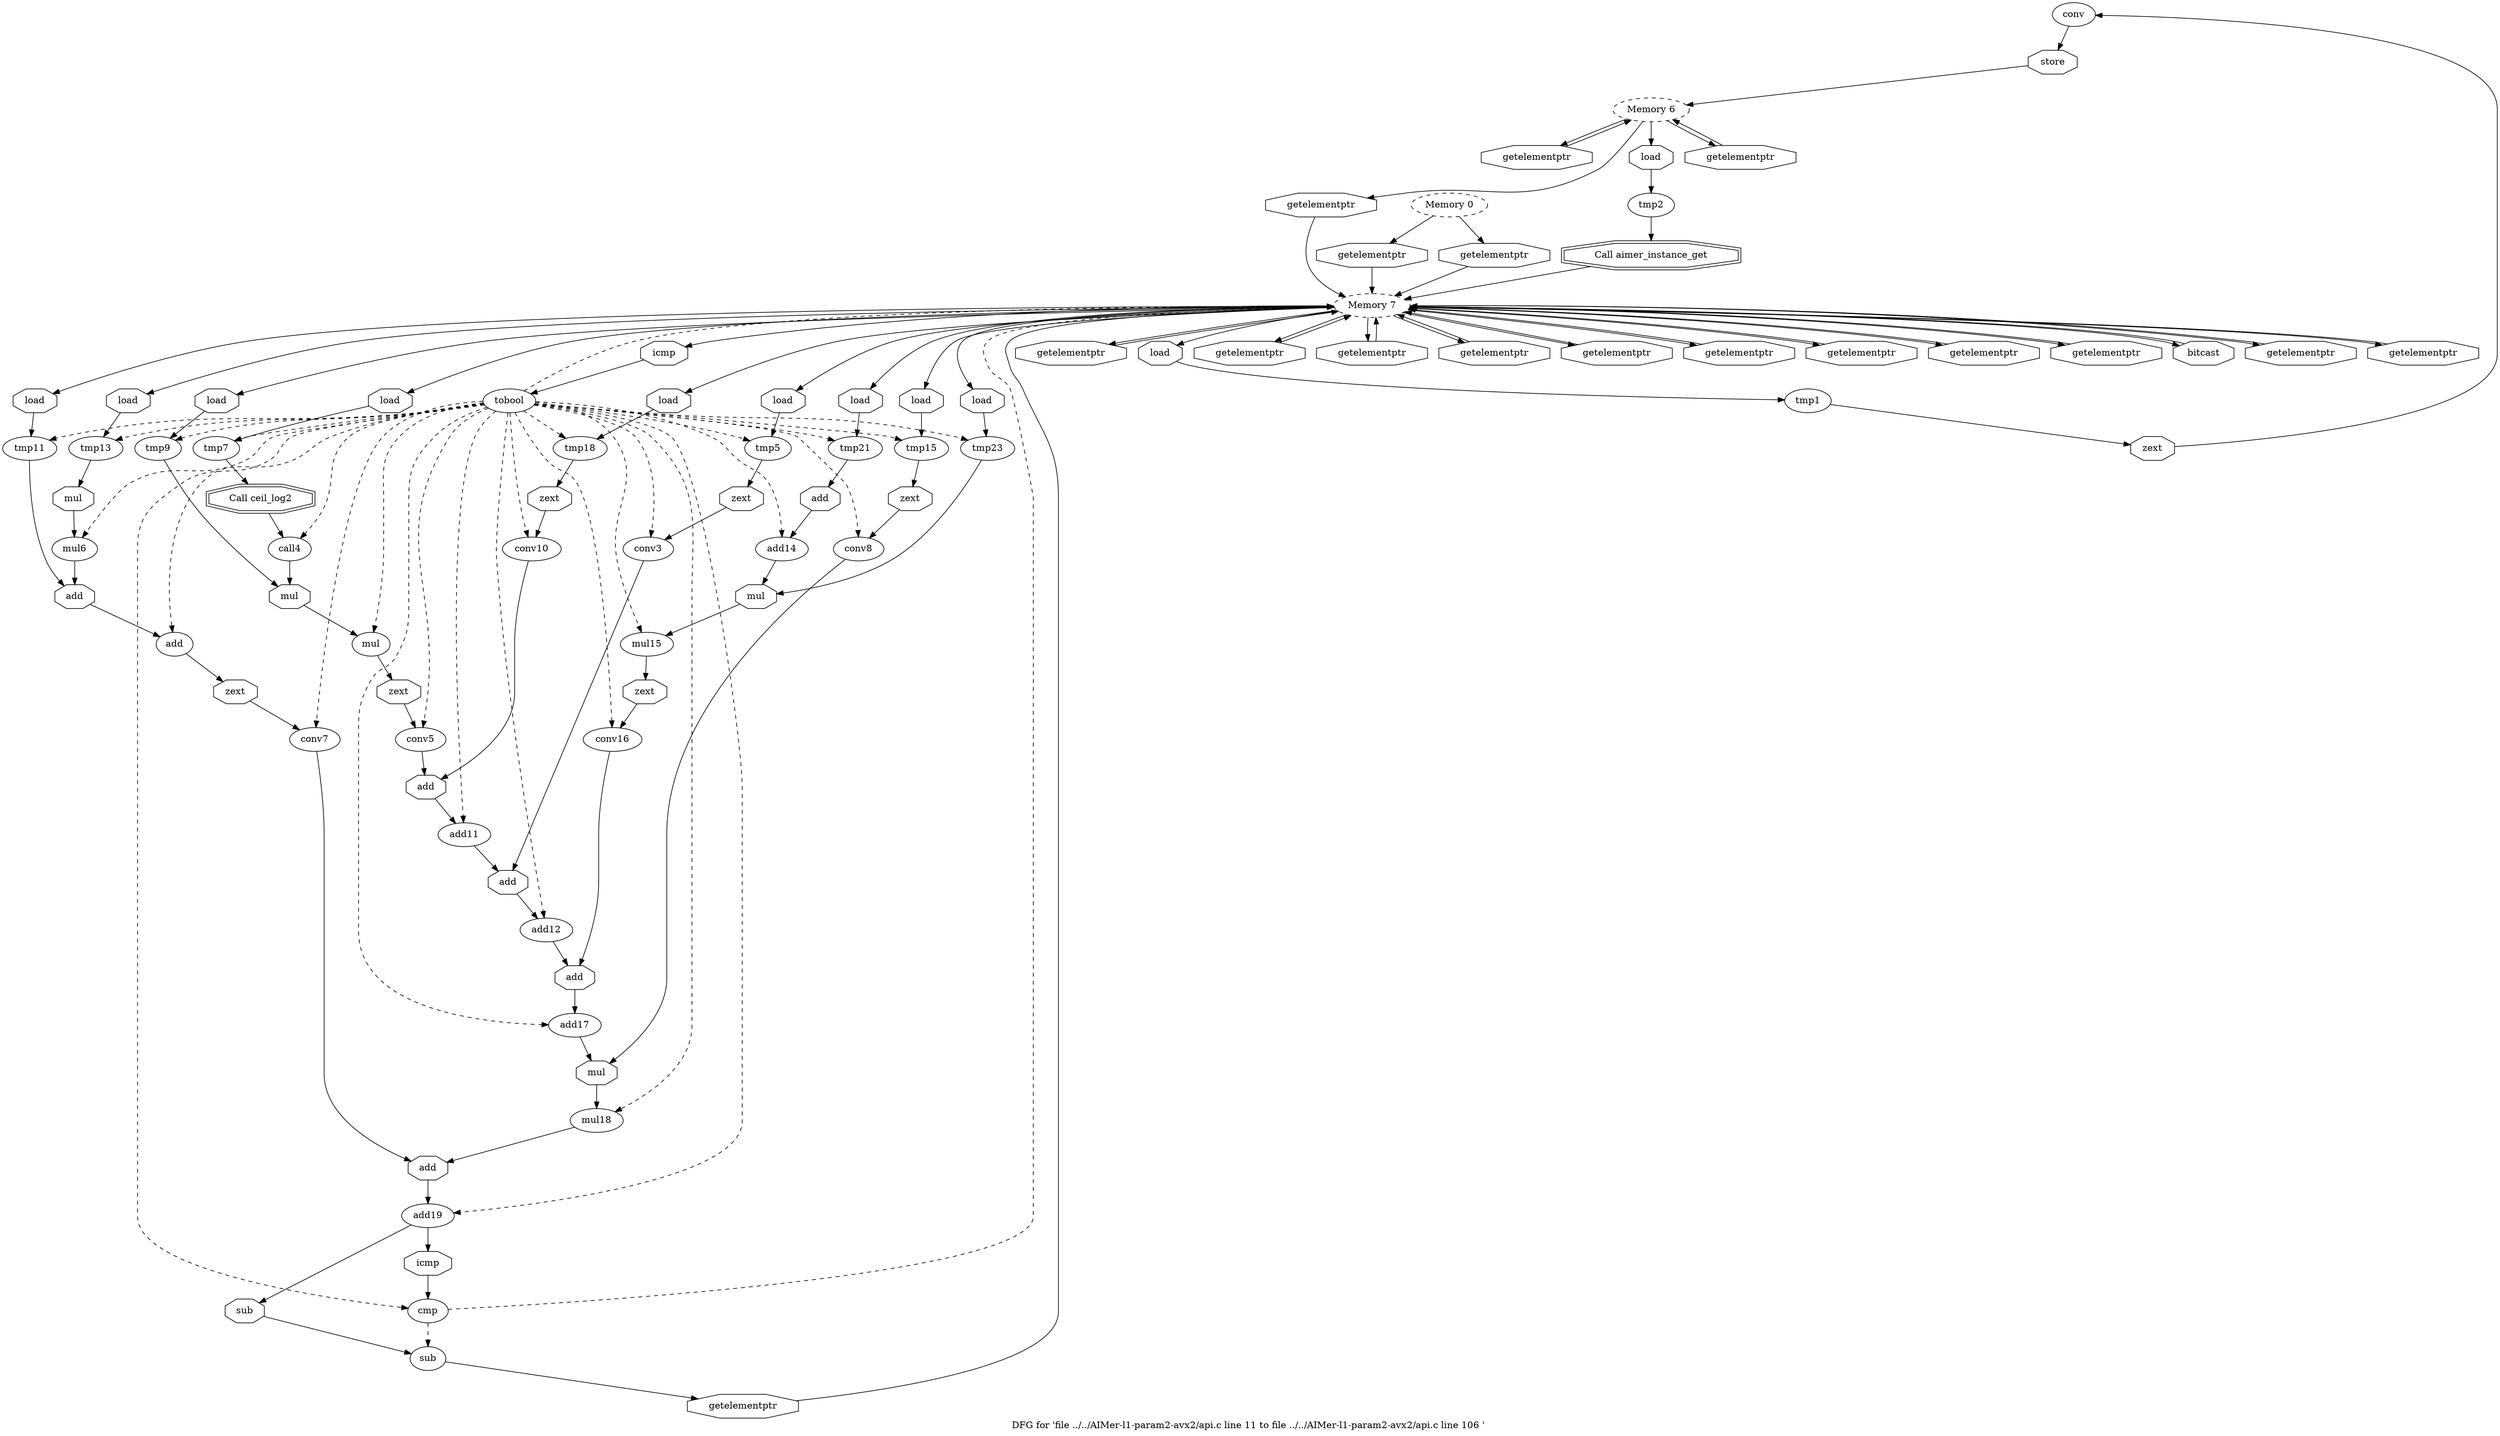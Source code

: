 digraph "DFG for 'file ../../AIMer-l1-param2-avx2/api.c line 11 to file ../../AIMer-l1-param2-avx2/api.c line 106 '  "{
label="DFG for 'file ../../AIMer-l1-param2-avx2/api.c line 11 to file ../../AIMer-l1-param2-avx2/api.c line 106 ' ";
node_665[shape=ellipse,style=solid,label="conv"]
node_668[shape=octagon,style=solid,label="store"]
"node_665"->"node_668"
node_676[shape=octagon,style=solid,label="getelementptr"]
node_661[shape=ellipse,style=dashed,label="Memory 7"]
"node_676"->"node_661"
node_677[shape=ellipse,style=solid,label="tmp5"]
node_680[shape=octagon,style=solid,label="zext"]
"node_677"->"node_680"
node_678[shape=octagon,style=solid,label="load"]
"node_678"->"node_677"
node_679[shape=ellipse,style=solid,label="conv3"]
node_718[shape=octagon,style=solid,label="add"]
"node_679"->"node_718"
"node_680"->"node_679"
node_681[shape=octagon,style=solid,label="getelementptr"]
"node_681"->"node_661"
node_682[shape=ellipse,style=solid,label="tmp7"]
node_685[shape=doubleoctagon,style=solid,label="Call ceil_log2"]
"node_682"->"node_685"
node_683[shape=octagon,style=solid,label="load"]
"node_683"->"node_682"
node_684[shape=ellipse,style=solid,label="call4"]
node_690[shape=octagon,style=solid,label="mul"]
"node_684"->"node_690"
node_664[shape=octagon,style=solid,label="load"]
node_663[shape=ellipse,style=solid,label="tmp1"]
"node_664"->"node_663"
node_666[shape=octagon,style=solid,label="zext"]
"node_663"->"node_666"
node_662[shape=octagon,style=solid,label="getelementptr"]
"node_662"->"node_661"
"node_661"->"node_676"
"node_661"->"node_678"
"node_661"->"node_681"
"node_661"->"node_683"
"node_661"->"node_664"
node_719[shape=octagon,style=solid,label="getelementptr"]
"node_661"->"node_719"
node_720[shape=octagon,style=solid,label="getelementptr"]
"node_661"->"node_720"
node_722[shape=octagon,style=solid,label="load"]
"node_661"->"node_722"
node_686[shape=octagon,style=solid,label="getelementptr"]
"node_661"->"node_686"
node_688[shape=octagon,style=solid,label="load"]
"node_661"->"node_688"
node_693[shape=octagon,style=solid,label="getelementptr"]
"node_661"->"node_693"
node_705[shape=octagon,style=solid,label="getelementptr"]
"node_661"->"node_705"
node_707[shape=octagon,style=solid,label="load"]
"node_661"->"node_707"
node_710[shape=octagon,style=solid,label="getelementptr"]
"node_661"->"node_710"
node_712[shape=octagon,style=solid,label="load"]
"node_661"->"node_712"
node_695[shape=octagon,style=solid,label="load"]
"node_661"->"node_695"
node_696[shape=octagon,style=solid,label="getelementptr"]
"node_661"->"node_696"
node_698[shape=octagon,style=solid,label="load"]
"node_661"->"node_698"
node_674[shape=octagon,style=solid,label="icmp"]
"node_661"->"node_674"
node_675[shape=octagon,style=solid,label="getelementptr"]
"node_661"->"node_675"
node_744[shape=octagon,style=solid,label="bitcast"]
"node_661"->"node_744"
node_725[shape=octagon,style=solid,label="getelementptr"]
"node_661"->"node_725"
node_727[shape=octagon,style=solid,label="load"]
"node_661"->"node_727"
node_660[shape=ellipse,style=dashed,label="Memory 6"]
node_667[shape=octagon,style=solid,label="getelementptr"]
"node_660"->"node_667"
node_669[shape=octagon,style=solid,label="getelementptr"]
"node_660"->"node_669"
node_671[shape=octagon,style=solid,label="load"]
"node_660"->"node_671"
node_743[shape=octagon,style=solid,label="getelementptr"]
"node_660"->"node_743"
node_659[shape=ellipse,style=dashed,label="Memory 0"]
"node_659"->"node_662"
node_745[shape=octagon,style=solid,label="getelementptr"]
"node_659"->"node_745"
node_713[shape=ellipse,style=solid,label="conv10"]
node_716[shape=octagon,style=solid,label="add"]
"node_713"->"node_716"
node_714[shape=octagon,style=solid,label="zext"]
"node_714"->"node_713"
node_715[shape=ellipse,style=solid,label="add11"]
"node_715"->"node_718"
"node_716"->"node_715"
node_717[shape=ellipse,style=solid,label="add12"]
node_733[shape=octagon,style=solid,label="add"]
"node_717"->"node_733"
"node_718"->"node_717"
"node_719"->"node_661"
"node_720"->"node_661"
node_721[shape=ellipse,style=solid,label="tmp21"]
node_724[shape=octagon,style=solid,label="add"]
"node_721"->"node_724"
"node_722"->"node_721"
"node_685"->"node_684"
"node_686"->"node_661"
node_687[shape=ellipse,style=solid,label="tmp9"]
"node_687"->"node_690"
"node_688"->"node_687"
node_689[shape=ellipse,style=solid,label="mul"]
node_692[shape=octagon,style=solid,label="zext"]
"node_689"->"node_692"
"node_690"->"node_689"
node_691[shape=ellipse,style=solid,label="conv5"]
"node_691"->"node_716"
"node_692"->"node_691"
"node_693"->"node_661"
node_703[shape=ellipse,style=solid,label="conv7"]
node_737[shape=octagon,style=solid,label="add"]
"node_703"->"node_737"
node_704[shape=octagon,style=solid,label="zext"]
"node_704"->"node_703"
"node_705"->"node_661"
node_706[shape=ellipse,style=solid,label="tmp15"]
node_709[shape=octagon,style=solid,label="zext"]
"node_706"->"node_709"
"node_707"->"node_706"
node_708[shape=ellipse,style=solid,label="conv8"]
node_735[shape=octagon,style=solid,label="mul"]
"node_708"->"node_735"
"node_709"->"node_708"
"node_710"->"node_661"
node_711[shape=ellipse,style=solid,label="tmp18"]
"node_711"->"node_714"
"node_712"->"node_711"
"node_666"->"node_665"
"node_667"->"node_660"
node_694[shape=ellipse,style=solid,label="tmp11"]
node_702[shape=octagon,style=solid,label="add"]
"node_694"->"node_702"
"node_695"->"node_694"
"node_696"->"node_661"
node_697[shape=ellipse,style=solid,label="tmp13"]
node_700[shape=octagon,style=solid,label="mul"]
"node_697"->"node_700"
"node_698"->"node_697"
node_699[shape=ellipse,style=solid,label="mul6"]
"node_699"->"node_702"
"node_700"->"node_699"
node_701[shape=ellipse,style=solid,label="add"]
"node_701"->"node_704"
"node_702"->"node_701"
"node_668"->"node_660"
"node_669"->"node_660"
node_670[shape=ellipse,style=solid,label="tmp2"]
node_672[shape=doubleoctagon,style=solid,label="Call aimer_instance_get"]
"node_670"->"node_672"
"node_671"->"node_670"
"node_672"->"node_661"
node_673[shape=ellipse,style=solid,label="tobool"]
"node_673"->"node_677" [style=dashed]
"node_673"->"node_679" [style=dashed]
"node_673"->"node_682" [style=dashed]
"node_673"->"node_684" [style=dashed]
"node_673"->"node_661" [style=dashed]
"node_673"->"node_713" [style=dashed]
"node_673"->"node_715" [style=dashed]
"node_673"->"node_717" [style=dashed]
"node_673"->"node_721" [style=dashed]
"node_673"->"node_687" [style=dashed]
"node_673"->"node_689" [style=dashed]
"node_673"->"node_691" [style=dashed]
"node_673"->"node_703" [style=dashed]
"node_673"->"node_706" [style=dashed]
"node_673"->"node_708" [style=dashed]
"node_673"->"node_711" [style=dashed]
"node_673"->"node_694" [style=dashed]
"node_673"->"node_697" [style=dashed]
"node_673"->"node_699" [style=dashed]
"node_673"->"node_701" [style=dashed]
node_736[shape=ellipse,style=solid,label="add19"]
"node_673"->"node_736" [style=dashed]
node_738[shape=ellipse,style=solid,label="cmp"]
"node_673"->"node_738" [style=dashed]
node_723[shape=ellipse,style=solid,label="add14"]
"node_673"->"node_723" [style=dashed]
node_726[shape=ellipse,style=solid,label="tmp23"]
"node_673"->"node_726" [style=dashed]
node_728[shape=ellipse,style=solid,label="mul15"]
"node_673"->"node_728" [style=dashed]
node_730[shape=ellipse,style=solid,label="conv16"]
"node_673"->"node_730" [style=dashed]
node_732[shape=ellipse,style=solid,label="add17"]
"node_673"->"node_732" [style=dashed]
node_734[shape=ellipse,style=solid,label="mul18"]
"node_673"->"node_734" [style=dashed]
"node_674"->"node_673"
"node_675"->"node_661"
"node_735"->"node_734"
node_739[shape=octagon,style=solid,label="icmp"]
"node_736"->"node_739"
node_741[shape=octagon,style=solid,label="sub"]
"node_736"->"node_741"
"node_737"->"node_736"
"node_738"->"node_661" [style=dashed]
node_740[shape=ellipse,style=solid,label="sub"]
"node_738"->"node_740" [style=dashed]
"node_739"->"node_738"
node_742[shape=octagon,style=solid,label="getelementptr"]
"node_740"->"node_742"
"node_741"->"node_740"
"node_742"->"node_661"
"node_743"->"node_661"
"node_744"->"node_661"
"node_745"->"node_661"
node_729[shape=octagon,style=solid,label="mul"]
"node_723"->"node_729"
"node_724"->"node_723"
"node_725"->"node_661"
"node_726"->"node_729"
"node_727"->"node_726"
node_731[shape=octagon,style=solid,label="zext"]
"node_728"->"node_731"
"node_729"->"node_728"
"node_730"->"node_733"
"node_731"->"node_730"
"node_732"->"node_735"
"node_733"->"node_732"
"node_734"->"node_737"
}

